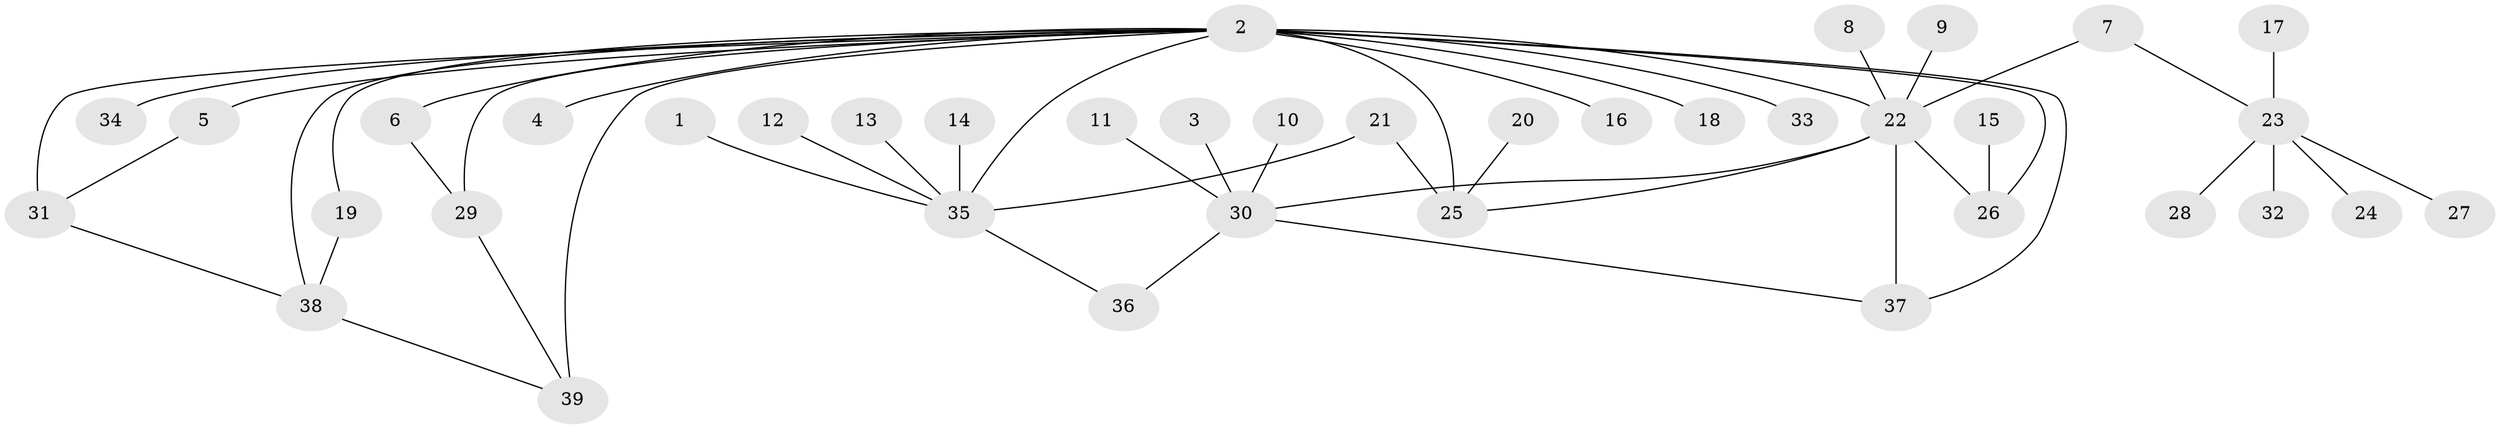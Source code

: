 // original degree distribution, {16: 0.013333333333333334, 11: 0.013333333333333334, 2: 0.2, 4: 0.10666666666666667, 12: 0.013333333333333334, 3: 0.09333333333333334, 9: 0.013333333333333334, 5: 0.05333333333333334, 1: 0.48, 7: 0.013333333333333334}
// Generated by graph-tools (version 1.1) at 2025/25/03/09/25 03:25:55]
// undirected, 39 vertices, 50 edges
graph export_dot {
graph [start="1"]
  node [color=gray90,style=filled];
  1;
  2;
  3;
  4;
  5;
  6;
  7;
  8;
  9;
  10;
  11;
  12;
  13;
  14;
  15;
  16;
  17;
  18;
  19;
  20;
  21;
  22;
  23;
  24;
  25;
  26;
  27;
  28;
  29;
  30;
  31;
  32;
  33;
  34;
  35;
  36;
  37;
  38;
  39;
  1 -- 35 [weight=1.0];
  2 -- 4 [weight=1.0];
  2 -- 5 [weight=1.0];
  2 -- 6 [weight=1.0];
  2 -- 16 [weight=3.0];
  2 -- 18 [weight=1.0];
  2 -- 19 [weight=1.0];
  2 -- 22 [weight=2.0];
  2 -- 25 [weight=4.0];
  2 -- 26 [weight=1.0];
  2 -- 29 [weight=1.0];
  2 -- 31 [weight=3.0];
  2 -- 33 [weight=1.0];
  2 -- 34 [weight=1.0];
  2 -- 35 [weight=1.0];
  2 -- 37 [weight=1.0];
  2 -- 38 [weight=1.0];
  2 -- 39 [weight=2.0];
  3 -- 30 [weight=1.0];
  5 -- 31 [weight=1.0];
  6 -- 29 [weight=1.0];
  7 -- 22 [weight=1.0];
  7 -- 23 [weight=1.0];
  8 -- 22 [weight=1.0];
  9 -- 22 [weight=1.0];
  10 -- 30 [weight=1.0];
  11 -- 30 [weight=1.0];
  12 -- 35 [weight=1.0];
  13 -- 35 [weight=1.0];
  14 -- 35 [weight=1.0];
  15 -- 26 [weight=1.0];
  17 -- 23 [weight=1.0];
  19 -- 38 [weight=1.0];
  20 -- 25 [weight=1.0];
  21 -- 25 [weight=1.0];
  21 -- 35 [weight=1.0];
  22 -- 25 [weight=2.0];
  22 -- 26 [weight=1.0];
  22 -- 30 [weight=1.0];
  22 -- 37 [weight=1.0];
  23 -- 24 [weight=1.0];
  23 -- 27 [weight=1.0];
  23 -- 28 [weight=1.0];
  23 -- 32 [weight=1.0];
  29 -- 39 [weight=1.0];
  30 -- 36 [weight=1.0];
  30 -- 37 [weight=1.0];
  31 -- 38 [weight=1.0];
  35 -- 36 [weight=1.0];
  38 -- 39 [weight=1.0];
}
